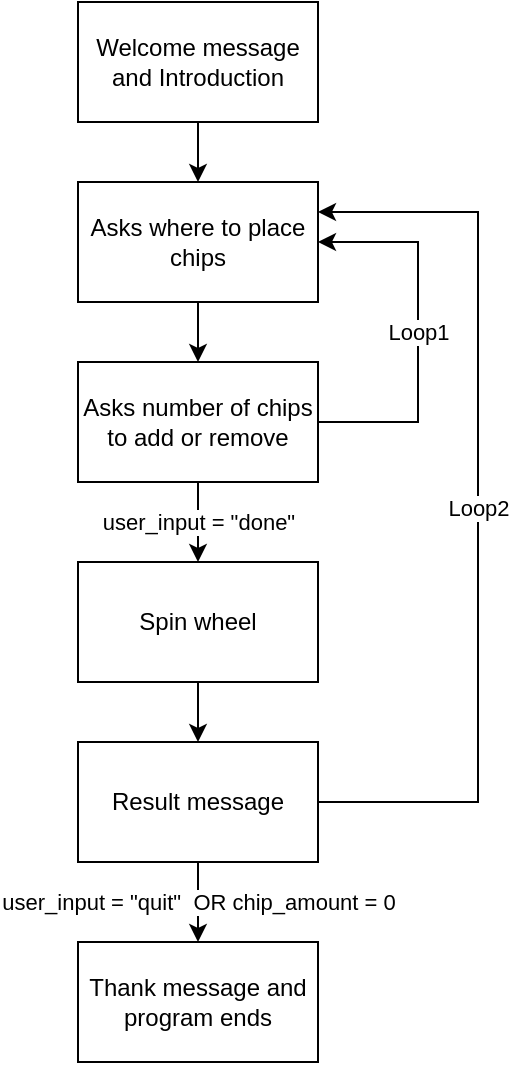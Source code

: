 <mxfile version="20.6.0" type="device"><diagram id="XuHXy-6lK4AJ0INPn2vl" name="Page-1"><mxGraphModel dx="1426" dy="737" grid="1" gridSize="10" guides="1" tooltips="1" connect="1" arrows="1" fold="1" page="1" pageScale="1" pageWidth="850" pageHeight="1100" math="0" shadow="0"><root><mxCell id="0"/><mxCell id="1" parent="0"/><mxCell id="jnsD9SoxSfx9b_PvTRIt-3" value="" style="edgeStyle=orthogonalEdgeStyle;rounded=0;orthogonalLoop=1;jettySize=auto;html=1;" edge="1" parent="1" source="jnsD9SoxSfx9b_PvTRIt-1" target="jnsD9SoxSfx9b_PvTRIt-2"><mxGeometry relative="1" as="geometry"/></mxCell><mxCell id="jnsD9SoxSfx9b_PvTRIt-1" value="Welcome message and Introduction" style="rounded=0;whiteSpace=wrap;html=1;" vertex="1" parent="1"><mxGeometry x="250" y="130" width="120" height="60" as="geometry"/></mxCell><mxCell id="jnsD9SoxSfx9b_PvTRIt-5" value="" style="edgeStyle=orthogonalEdgeStyle;rounded=0;orthogonalLoop=1;jettySize=auto;html=1;" edge="1" parent="1" source="jnsD9SoxSfx9b_PvTRIt-2" target="jnsD9SoxSfx9b_PvTRIt-4"><mxGeometry relative="1" as="geometry"/></mxCell><mxCell id="jnsD9SoxSfx9b_PvTRIt-2" value="Asks where to place chips" style="rounded=0;whiteSpace=wrap;html=1;" vertex="1" parent="1"><mxGeometry x="250" y="220" width="120" height="60" as="geometry"/></mxCell><mxCell id="jnsD9SoxSfx9b_PvTRIt-8" value="user_input = &quot;done&quot;" style="edgeStyle=orthogonalEdgeStyle;rounded=0;orthogonalLoop=1;jettySize=auto;html=1;" edge="1" parent="1" source="jnsD9SoxSfx9b_PvTRIt-4" target="jnsD9SoxSfx9b_PvTRIt-7"><mxGeometry relative="1" as="geometry"/></mxCell><mxCell id="jnsD9SoxSfx9b_PvTRIt-14" value="Loop1" style="edgeStyle=orthogonalEdgeStyle;rounded=0;orthogonalLoop=1;jettySize=auto;html=1;exitX=1;exitY=0.5;exitDx=0;exitDy=0;entryX=1;entryY=0.5;entryDx=0;entryDy=0;" edge="1" parent="1" source="jnsD9SoxSfx9b_PvTRIt-4" target="jnsD9SoxSfx9b_PvTRIt-2"><mxGeometry relative="1" as="geometry"><Array as="points"><mxPoint x="420" y="340"/><mxPoint x="420" y="250"/></Array></mxGeometry></mxCell><mxCell id="jnsD9SoxSfx9b_PvTRIt-4" value="Asks number of chips to add or remove" style="rounded=0;whiteSpace=wrap;html=1;" vertex="1" parent="1"><mxGeometry x="250" y="310" width="120" height="60" as="geometry"/></mxCell><mxCell id="jnsD9SoxSfx9b_PvTRIt-10" value="" style="edgeStyle=orthogonalEdgeStyle;rounded=0;orthogonalLoop=1;jettySize=auto;html=1;" edge="1" parent="1" source="jnsD9SoxSfx9b_PvTRIt-7" target="jnsD9SoxSfx9b_PvTRIt-9"><mxGeometry relative="1" as="geometry"/></mxCell><mxCell id="jnsD9SoxSfx9b_PvTRIt-7" value="Spin wheel" style="rounded=0;whiteSpace=wrap;html=1;" vertex="1" parent="1"><mxGeometry x="250" y="410" width="120" height="60" as="geometry"/></mxCell><mxCell id="jnsD9SoxSfx9b_PvTRIt-12" value="user_input = &quot;quit&quot;&amp;nbsp; OR chip_amount = 0" style="edgeStyle=orthogonalEdgeStyle;rounded=0;orthogonalLoop=1;jettySize=auto;html=1;" edge="1" parent="1" source="jnsD9SoxSfx9b_PvTRIt-9" target="jnsD9SoxSfx9b_PvTRIt-11"><mxGeometry relative="1" as="geometry"/></mxCell><mxCell id="jnsD9SoxSfx9b_PvTRIt-13" value="Loop2" style="edgeStyle=orthogonalEdgeStyle;rounded=0;orthogonalLoop=1;jettySize=auto;html=1;exitX=1;exitY=0.5;exitDx=0;exitDy=0;entryX=1;entryY=0.25;entryDx=0;entryDy=0;" edge="1" parent="1" source="jnsD9SoxSfx9b_PvTRIt-9" target="jnsD9SoxSfx9b_PvTRIt-2"><mxGeometry relative="1" as="geometry"><Array as="points"><mxPoint x="450" y="530"/><mxPoint x="450" y="235"/></Array></mxGeometry></mxCell><mxCell id="jnsD9SoxSfx9b_PvTRIt-9" value="Result message" style="rounded=0;whiteSpace=wrap;html=1;" vertex="1" parent="1"><mxGeometry x="250" y="500" width="120" height="60" as="geometry"/></mxCell><mxCell id="jnsD9SoxSfx9b_PvTRIt-11" value="Thank message and program ends" style="rounded=0;whiteSpace=wrap;html=1;" vertex="1" parent="1"><mxGeometry x="250" y="600" width="120" height="60" as="geometry"/></mxCell></root></mxGraphModel></diagram></mxfile>